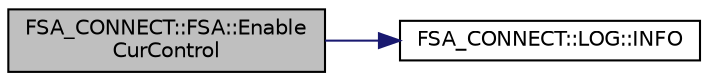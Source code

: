 digraph "FSA_CONNECT::FSA::EnableCurControl"
{
 // LATEX_PDF_SIZE
  edge [fontname="Helvetica",fontsize="10",labelfontname="Helvetica",labelfontsize="10"];
  node [fontname="Helvetica",fontsize="10",shape=record];
  rankdir="LR";
  Node1 [label="FSA_CONNECT::FSA::Enable\lCurControl",height=0.2,width=0.4,color="black", fillcolor="grey75", style="filled", fontcolor="black",tooltip="set operation of mode : CURRENT_CLOSE_LOOP_CONTROL"];
  Node1 -> Node2 [color="midnightblue",fontsize="10",style="solid",fontname="Helvetica"];
  Node2 [label="FSA_CONNECT::LOG::INFO",height=0.2,width=0.4,color="black", fillcolor="white", style="filled",URL="$namespace_f_s_a___c_o_n_n_e_c_t_1_1_l_o_g.html#a7d72cd7a6a044da9a686e4205d55f6ed",tooltip=" "];
}
